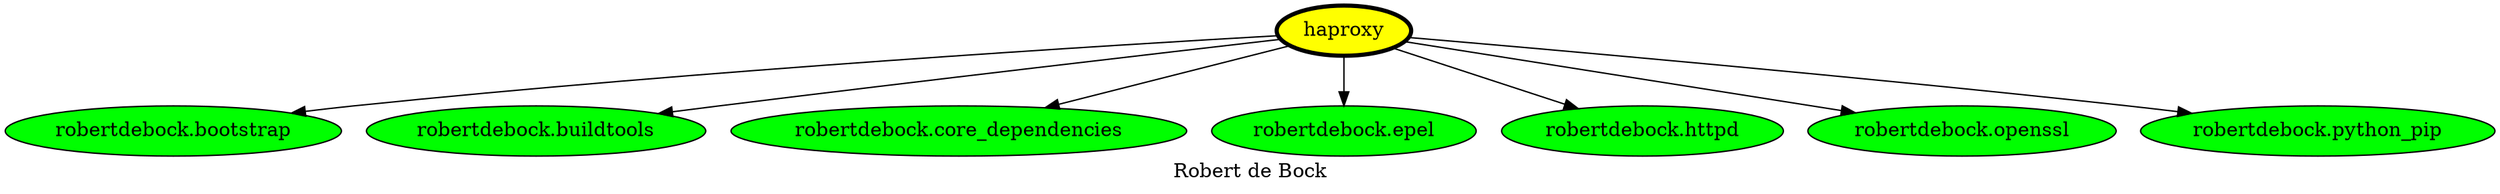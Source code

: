 digraph PhiloDilemma {
  label = "Robert de Bock" ;
  overlap=false
  {
    "haproxy" [fillcolor=yellow style=filled penwidth=3]
    "robertdebock.bootstrap" [fillcolor=green style=filled]
    "robertdebock.buildtools" [fillcolor=green style=filled]
    "robertdebock.core_dependencies" [fillcolor=green style=filled]
    "robertdebock.epel" [fillcolor=green style=filled]
    "robertdebock.httpd" [fillcolor=green style=filled]
    "robertdebock.openssl" [fillcolor=green style=filled]
    "robertdebock.python_pip" [fillcolor=green style=filled]
  }
  "haproxy" -> "robertdebock.bootstrap"
  "haproxy" -> "robertdebock.buildtools"
  "haproxy" -> "robertdebock.core_dependencies"
  "haproxy" -> "robertdebock.epel"
  "haproxy" -> "robertdebock.httpd"
  "haproxy" -> "robertdebock.openssl"
  "haproxy" -> "robertdebock.python_pip"
}

